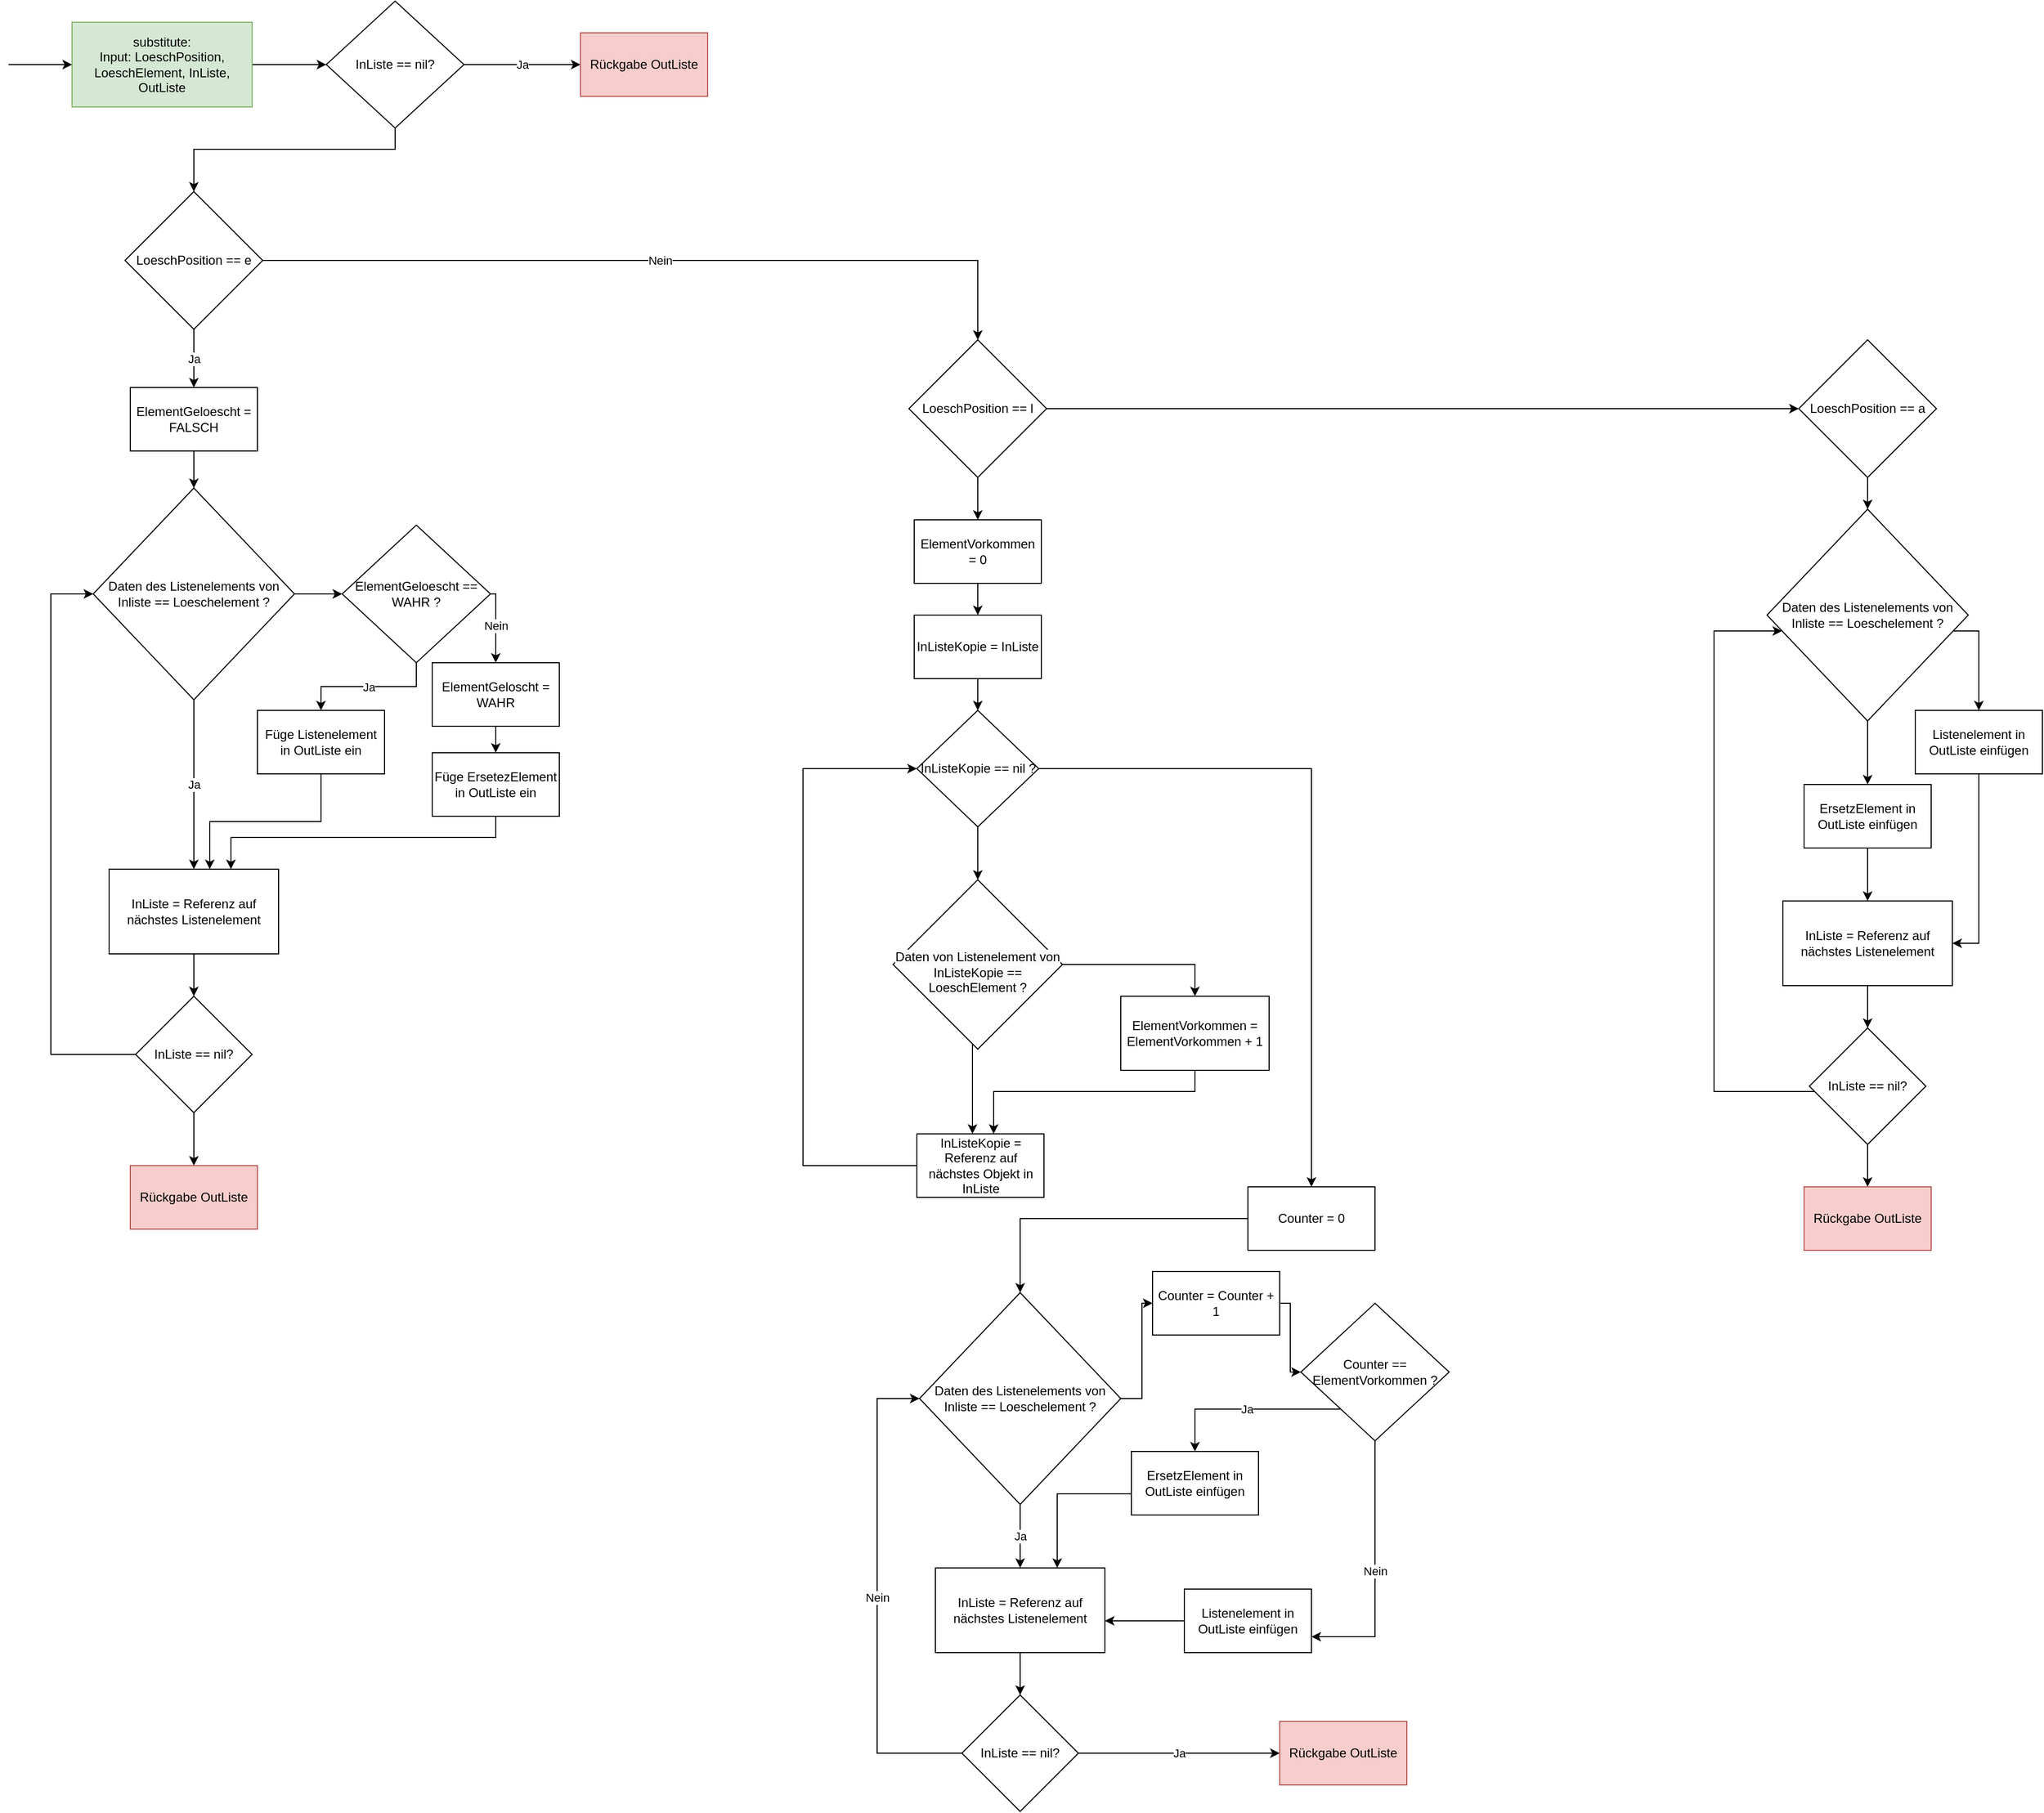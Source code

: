 <mxfile version="12.9.9" type="device"><diagram id="g8RL7WxrB4uIcK53N8m_" name="Page-1"><mxGraphModel dx="2370" dy="1370" grid="1" gridSize="10" guides="1" tooltips="1" connect="1" arrows="1" fold="1" page="1" pageScale="1" pageWidth="850" pageHeight="1100" math="0" shadow="0"><root><mxCell id="0"/><mxCell id="1" parent="0"/><mxCell id="hFMQ_YGCoT5GOy_wJHdj-77" style="edgeStyle=orthogonalEdgeStyle;rounded=0;orthogonalLoop=1;jettySize=auto;html=1;" edge="1" parent="1" source="hFMQ_YGCoT5GOy_wJHdj-78" target="hFMQ_YGCoT5GOy_wJHdj-82"><mxGeometry relative="1" as="geometry"/></mxCell><mxCell id="hFMQ_YGCoT5GOy_wJHdj-78" value="substitute:&lt;br&gt;Input: LoeschPosition, LoeschElement, InListe, OutListe" style="rounded=0;whiteSpace=wrap;html=1;fillColor=#d5e8d4;strokeColor=#82b366;" vertex="1" parent="1"><mxGeometry x="100" y="90" width="170" height="80" as="geometry"/></mxCell><mxCell id="hFMQ_YGCoT5GOy_wJHdj-79" value="" style="endArrow=classic;html=1;entryX=0;entryY=0.5;entryDx=0;entryDy=0;" edge="1" parent="1" target="hFMQ_YGCoT5GOy_wJHdj-78"><mxGeometry width="50" height="50" relative="1" as="geometry"><mxPoint x="40" y="130" as="sourcePoint"/><mxPoint x="620" y="300" as="targetPoint"/></mxGeometry></mxCell><mxCell id="hFMQ_YGCoT5GOy_wJHdj-80" value="Ja" style="edgeStyle=orthogonalEdgeStyle;rounded=0;orthogonalLoop=1;jettySize=auto;html=1;" edge="1" parent="1" source="hFMQ_YGCoT5GOy_wJHdj-82" target="hFMQ_YGCoT5GOy_wJHdj-83"><mxGeometry relative="1" as="geometry"/></mxCell><mxCell id="hFMQ_YGCoT5GOy_wJHdj-81" style="edgeStyle=orthogonalEdgeStyle;rounded=0;orthogonalLoop=1;jettySize=auto;html=1;" edge="1" parent="1" source="hFMQ_YGCoT5GOy_wJHdj-82" target="hFMQ_YGCoT5GOy_wJHdj-86"><mxGeometry relative="1" as="geometry"><mxPoint x="405" y="230" as="targetPoint"/><Array as="points"><mxPoint x="405" y="210"/><mxPoint x="215" y="210"/></Array></mxGeometry></mxCell><mxCell id="hFMQ_YGCoT5GOy_wJHdj-82" value="InListe == nil?" style="rhombus;whiteSpace=wrap;html=1;" vertex="1" parent="1"><mxGeometry x="340" y="70" width="130" height="120" as="geometry"/></mxCell><mxCell id="hFMQ_YGCoT5GOy_wJHdj-83" value="Rückgabe OutListe" style="rounded=0;whiteSpace=wrap;html=1;fillColor=#f8cecc;strokeColor=#b85450;" vertex="1" parent="1"><mxGeometry x="580" y="100" width="120" height="60" as="geometry"/></mxCell><mxCell id="hFMQ_YGCoT5GOy_wJHdj-84" value="Nein" style="edgeStyle=orthogonalEdgeStyle;rounded=0;orthogonalLoop=1;jettySize=auto;html=1;" edge="1" parent="1" source="hFMQ_YGCoT5GOy_wJHdj-86" target="hFMQ_YGCoT5GOy_wJHdj-89"><mxGeometry relative="1" as="geometry"/></mxCell><mxCell id="hFMQ_YGCoT5GOy_wJHdj-85" value="Ja" style="edgeStyle=orthogonalEdgeStyle;rounded=0;orthogonalLoop=1;jettySize=auto;html=1;" edge="1" parent="1" source="hFMQ_YGCoT5GOy_wJHdj-86" target="hFMQ_YGCoT5GOy_wJHdj-96"><mxGeometry relative="1" as="geometry"/></mxCell><mxCell id="hFMQ_YGCoT5GOy_wJHdj-86" value="LoeschPosition == e" style="rhombus;whiteSpace=wrap;html=1;" vertex="1" parent="1"><mxGeometry x="150" y="250" width="130" height="130" as="geometry"/></mxCell><mxCell id="hFMQ_YGCoT5GOy_wJHdj-87" style="edgeStyle=orthogonalEdgeStyle;rounded=0;orthogonalLoop=1;jettySize=auto;html=1;" edge="1" parent="1" source="hFMQ_YGCoT5GOy_wJHdj-89" target="hFMQ_YGCoT5GOy_wJHdj-91"><mxGeometry relative="1" as="geometry"><Array as="points"><mxPoint x="1400" y="455"/><mxPoint x="1400" y="455"/></Array></mxGeometry></mxCell><mxCell id="hFMQ_YGCoT5GOy_wJHdj-88" style="edgeStyle=orthogonalEdgeStyle;rounded=0;orthogonalLoop=1;jettySize=auto;html=1;" edge="1" parent="1" source="hFMQ_YGCoT5GOy_wJHdj-89" target="hFMQ_YGCoT5GOy_wJHdj-112"><mxGeometry relative="1" as="geometry"/></mxCell><mxCell id="hFMQ_YGCoT5GOy_wJHdj-89" value="LoeschPosition == l" style="rhombus;whiteSpace=wrap;html=1;" vertex="1" parent="1"><mxGeometry x="890" y="390" width="130" height="130" as="geometry"/></mxCell><mxCell id="hFMQ_YGCoT5GOy_wJHdj-90" style="edgeStyle=orthogonalEdgeStyle;rounded=0;orthogonalLoop=1;jettySize=auto;html=1;" edge="1" parent="1" source="hFMQ_YGCoT5GOy_wJHdj-91" target="hFMQ_YGCoT5GOy_wJHdj-145"><mxGeometry relative="1" as="geometry"/></mxCell><mxCell id="hFMQ_YGCoT5GOy_wJHdj-91" value="LoeschPosition == a" style="rhombus;whiteSpace=wrap;html=1;" vertex="1" parent="1"><mxGeometry x="1730" y="390" width="130" height="130" as="geometry"/></mxCell><mxCell id="hFMQ_YGCoT5GOy_wJHdj-92" style="edgeStyle=orthogonalEdgeStyle;rounded=0;orthogonalLoop=1;jettySize=auto;html=1;" edge="1" parent="1" source="hFMQ_YGCoT5GOy_wJHdj-94" target="hFMQ_YGCoT5GOy_wJHdj-99"><mxGeometry relative="1" as="geometry"><mxPoint x="-100" y="630" as="targetPoint"/><Array as="points"><mxPoint x="80" y="1065"/><mxPoint x="80" y="630"/></Array></mxGeometry></mxCell><mxCell id="hFMQ_YGCoT5GOy_wJHdj-93" style="edgeStyle=orthogonalEdgeStyle;rounded=0;orthogonalLoop=1;jettySize=auto;html=1;entryX=0.5;entryY=0;entryDx=0;entryDy=0;" edge="1" parent="1" source="hFMQ_YGCoT5GOy_wJHdj-94" target="hFMQ_YGCoT5GOy_wJHdj-107"><mxGeometry relative="1" as="geometry"/></mxCell><mxCell id="hFMQ_YGCoT5GOy_wJHdj-94" value="InListe == nil?" style="rhombus;whiteSpace=wrap;html=1;" vertex="1" parent="1"><mxGeometry x="160" y="1010" width="110" height="110" as="geometry"/></mxCell><mxCell id="hFMQ_YGCoT5GOy_wJHdj-95" style="edgeStyle=orthogonalEdgeStyle;rounded=0;orthogonalLoop=1;jettySize=auto;html=1;" edge="1" parent="1" source="hFMQ_YGCoT5GOy_wJHdj-96" target="hFMQ_YGCoT5GOy_wJHdj-99"><mxGeometry relative="1" as="geometry"/></mxCell><mxCell id="hFMQ_YGCoT5GOy_wJHdj-96" value="ElementGeloescht = FALSCH" style="rounded=0;whiteSpace=wrap;html=1;" vertex="1" parent="1"><mxGeometry x="155" y="435" width="120" height="60" as="geometry"/></mxCell><mxCell id="hFMQ_YGCoT5GOy_wJHdj-97" value="Ja" style="edgeStyle=orthogonalEdgeStyle;rounded=0;orthogonalLoop=1;jettySize=auto;html=1;" edge="1" parent="1" source="hFMQ_YGCoT5GOy_wJHdj-99" target="hFMQ_YGCoT5GOy_wJHdj-101"><mxGeometry relative="1" as="geometry"/></mxCell><mxCell id="hFMQ_YGCoT5GOy_wJHdj-98" style="edgeStyle=orthogonalEdgeStyle;rounded=0;orthogonalLoop=1;jettySize=auto;html=1;" edge="1" parent="1" source="hFMQ_YGCoT5GOy_wJHdj-99" target="hFMQ_YGCoT5GOy_wJHdj-104"><mxGeometry relative="1" as="geometry"/></mxCell><mxCell id="hFMQ_YGCoT5GOy_wJHdj-99" value="&lt;span&gt;Daten des Listenelements von Inliste == Loeschelement ?&lt;/span&gt;" style="rhombus;whiteSpace=wrap;html=1;" vertex="1" parent="1"><mxGeometry x="120" y="530" width="190" height="200" as="geometry"/></mxCell><mxCell id="hFMQ_YGCoT5GOy_wJHdj-100" style="edgeStyle=orthogonalEdgeStyle;rounded=0;orthogonalLoop=1;jettySize=auto;html=1;" edge="1" parent="1" source="hFMQ_YGCoT5GOy_wJHdj-101" target="hFMQ_YGCoT5GOy_wJHdj-94"><mxGeometry relative="1" as="geometry"/></mxCell><mxCell id="hFMQ_YGCoT5GOy_wJHdj-101" value="InListe = Referenz auf nächstes Listenelement" style="rounded=0;whiteSpace=wrap;html=1;" vertex="1" parent="1"><mxGeometry x="135" y="890" width="160" height="80" as="geometry"/></mxCell><mxCell id="hFMQ_YGCoT5GOy_wJHdj-103" value="Ja" style="edgeStyle=orthogonalEdgeStyle;rounded=0;orthogonalLoop=1;jettySize=auto;html=1;" edge="1" parent="1" source="hFMQ_YGCoT5GOy_wJHdj-104" target="hFMQ_YGCoT5GOy_wJHdj-152"><mxGeometry relative="1" as="geometry"/></mxCell><mxCell id="hFMQ_YGCoT5GOy_wJHdj-153" value="Nein" style="edgeStyle=orthogonalEdgeStyle;rounded=0;orthogonalLoop=1;jettySize=auto;html=1;" edge="1" parent="1" source="hFMQ_YGCoT5GOy_wJHdj-104" target="hFMQ_YGCoT5GOy_wJHdj-106"><mxGeometry relative="1" as="geometry"><Array as="points"><mxPoint x="500" y="630"/></Array></mxGeometry></mxCell><mxCell id="hFMQ_YGCoT5GOy_wJHdj-104" value="ElementGeloescht == WAHR ?" style="rhombus;whiteSpace=wrap;html=1;" vertex="1" parent="1"><mxGeometry x="355" y="565" width="140" height="130" as="geometry"/></mxCell><mxCell id="hFMQ_YGCoT5GOy_wJHdj-155" style="edgeStyle=orthogonalEdgeStyle;rounded=0;orthogonalLoop=1;jettySize=auto;html=1;" edge="1" parent="1" source="hFMQ_YGCoT5GOy_wJHdj-106" target="hFMQ_YGCoT5GOy_wJHdj-154"><mxGeometry relative="1" as="geometry"/></mxCell><mxCell id="hFMQ_YGCoT5GOy_wJHdj-106" value="ElementGeloscht = WAHR" style="rounded=0;whiteSpace=wrap;html=1;" vertex="1" parent="1"><mxGeometry x="440" y="695" width="120" height="60" as="geometry"/></mxCell><mxCell id="hFMQ_YGCoT5GOy_wJHdj-107" value="Rückgabe OutListe" style="rounded=0;whiteSpace=wrap;html=1;fillColor=#f8cecc;strokeColor=#b85450;" vertex="1" parent="1"><mxGeometry x="155" y="1170" width="120" height="60" as="geometry"/></mxCell><mxCell id="hFMQ_YGCoT5GOy_wJHdj-108" value="Ja" style="edgeStyle=orthogonalEdgeStyle;rounded=0;orthogonalLoop=1;jettySize=auto;html=1;" edge="1" parent="1" source="hFMQ_YGCoT5GOy_wJHdj-110" target="hFMQ_YGCoT5GOy_wJHdj-123"><mxGeometry relative="1" as="geometry"/></mxCell><mxCell id="hFMQ_YGCoT5GOy_wJHdj-109" value="Nein" style="edgeStyle=orthogonalEdgeStyle;rounded=0;orthogonalLoop=1;jettySize=auto;html=1;" edge="1" parent="1" source="hFMQ_YGCoT5GOy_wJHdj-110" target="hFMQ_YGCoT5GOy_wJHdj-115"><mxGeometry relative="1" as="geometry"><mxPoint x="680" y="1390" as="targetPoint"/><Array as="points"><mxPoint x="1005" y="1725"/><mxPoint x="860" y="1725"/><mxPoint x="860" y="1390"/></Array></mxGeometry></mxCell><mxCell id="hFMQ_YGCoT5GOy_wJHdj-110" value="InListe == nil?" style="rhombus;whiteSpace=wrap;html=1;" vertex="1" parent="1"><mxGeometry x="940" y="1670" width="110" height="110" as="geometry"/></mxCell><mxCell id="hFMQ_YGCoT5GOy_wJHdj-111" style="edgeStyle=orthogonalEdgeStyle;rounded=0;orthogonalLoop=1;jettySize=auto;html=1;" edge="1" parent="1" source="hFMQ_YGCoT5GOy_wJHdj-112" target="hFMQ_YGCoT5GOy_wJHdj-135"><mxGeometry relative="1" as="geometry"/></mxCell><mxCell id="hFMQ_YGCoT5GOy_wJHdj-112" value="ElementVorkommen = 0" style="rounded=0;whiteSpace=wrap;html=1;" vertex="1" parent="1"><mxGeometry x="895" y="560" width="120" height="60" as="geometry"/></mxCell><mxCell id="hFMQ_YGCoT5GOy_wJHdj-113" value="Ja" style="edgeStyle=orthogonalEdgeStyle;rounded=0;orthogonalLoop=1;jettySize=auto;html=1;" edge="1" parent="1" source="hFMQ_YGCoT5GOy_wJHdj-115" target="hFMQ_YGCoT5GOy_wJHdj-119"><mxGeometry relative="1" as="geometry"/></mxCell><mxCell id="hFMQ_YGCoT5GOy_wJHdj-114" style="edgeStyle=orthogonalEdgeStyle;rounded=0;orthogonalLoop=1;jettySize=auto;html=1;" edge="1" parent="1" source="hFMQ_YGCoT5GOy_wJHdj-115" target="hFMQ_YGCoT5GOy_wJHdj-139"><mxGeometry relative="1" as="geometry"/></mxCell><mxCell id="hFMQ_YGCoT5GOy_wJHdj-115" value="&lt;span&gt;Daten des Listenelements von Inliste == Loeschelement ?&lt;/span&gt;" style="rhombus;whiteSpace=wrap;html=1;" vertex="1" parent="1"><mxGeometry x="900" y="1290" width="190" height="200" as="geometry"/></mxCell><mxCell id="hFMQ_YGCoT5GOy_wJHdj-116" style="edgeStyle=orthogonalEdgeStyle;rounded=0;orthogonalLoop=1;jettySize=auto;html=1;" edge="1" parent="1" source="hFMQ_YGCoT5GOy_wJHdj-117" target="hFMQ_YGCoT5GOy_wJHdj-119"><mxGeometry relative="1" as="geometry"><Array as="points"><mxPoint x="1210" y="1610"/></Array></mxGeometry></mxCell><mxCell id="hFMQ_YGCoT5GOy_wJHdj-117" value="Listenelement in OutListe einfügen" style="rounded=0;whiteSpace=wrap;html=1;" vertex="1" parent="1"><mxGeometry x="1150" y="1570" width="120" height="60" as="geometry"/></mxCell><mxCell id="hFMQ_YGCoT5GOy_wJHdj-118" style="edgeStyle=orthogonalEdgeStyle;rounded=0;orthogonalLoop=1;jettySize=auto;html=1;" edge="1" parent="1" source="hFMQ_YGCoT5GOy_wJHdj-119" target="hFMQ_YGCoT5GOy_wJHdj-110"><mxGeometry relative="1" as="geometry"/></mxCell><mxCell id="hFMQ_YGCoT5GOy_wJHdj-119" value="InListe = Referenz auf nächstes Listenelement" style="rounded=0;whiteSpace=wrap;html=1;" vertex="1" parent="1"><mxGeometry x="915" y="1550" width="160" height="80" as="geometry"/></mxCell><mxCell id="hFMQ_YGCoT5GOy_wJHdj-121" value="Nein" style="edgeStyle=orthogonalEdgeStyle;rounded=0;orthogonalLoop=1;jettySize=auto;html=1;entryX=1;entryY=0.75;entryDx=0;entryDy=0;" edge="1" parent="1" source="hFMQ_YGCoT5GOy_wJHdj-122" target="hFMQ_YGCoT5GOy_wJHdj-117"><mxGeometry relative="1" as="geometry"><Array as="points"><mxPoint x="1330" y="1615"/></Array></mxGeometry></mxCell><mxCell id="hFMQ_YGCoT5GOy_wJHdj-158" value="Ja" style="edgeStyle=orthogonalEdgeStyle;rounded=0;orthogonalLoop=1;jettySize=auto;html=1;" edge="1" parent="1" source="hFMQ_YGCoT5GOy_wJHdj-122" target="hFMQ_YGCoT5GOy_wJHdj-157"><mxGeometry relative="1" as="geometry"><Array as="points"><mxPoint x="1160" y="1400"/></Array></mxGeometry></mxCell><mxCell id="hFMQ_YGCoT5GOy_wJHdj-122" value="Counter == ElementVorkommen ?" style="rhombus;whiteSpace=wrap;html=1;" vertex="1" parent="1"><mxGeometry x="1260" y="1300" width="140" height="130" as="geometry"/></mxCell><mxCell id="hFMQ_YGCoT5GOy_wJHdj-123" value="Rückgabe OutListe" style="rounded=0;whiteSpace=wrap;html=1;fillColor=#f8cecc;strokeColor=#b85450;" vertex="1" parent="1"><mxGeometry x="1240" y="1695" width="120" height="60" as="geometry"/></mxCell><mxCell id="hFMQ_YGCoT5GOy_wJHdj-124" style="edgeStyle=orthogonalEdgeStyle;rounded=0;orthogonalLoop=1;jettySize=auto;html=1;" edge="1" parent="1" source="hFMQ_YGCoT5GOy_wJHdj-126" target="hFMQ_YGCoT5GOy_wJHdj-131"><mxGeometry relative="1" as="geometry"/></mxCell><mxCell id="hFMQ_YGCoT5GOy_wJHdj-125" style="edgeStyle=orthogonalEdgeStyle;rounded=0;orthogonalLoop=1;jettySize=auto;html=1;" edge="1" parent="1" source="hFMQ_YGCoT5GOy_wJHdj-126" target="hFMQ_YGCoT5GOy_wJHdj-137"><mxGeometry relative="1" as="geometry"><mxPoint x="1110" y="1250" as="targetPoint"/><Array as="points"><mxPoint x="1270" y="795"/></Array></mxGeometry></mxCell><mxCell id="hFMQ_YGCoT5GOy_wJHdj-126" value="InListeKopie == nil ?" style="rhombus;whiteSpace=wrap;html=1;" vertex="1" parent="1"><mxGeometry x="897.5" y="740" width="115" height="110" as="geometry"/></mxCell><mxCell id="hFMQ_YGCoT5GOy_wJHdj-127" style="edgeStyle=orthogonalEdgeStyle;rounded=0;orthogonalLoop=1;jettySize=auto;html=1;" edge="1" parent="1" source="hFMQ_YGCoT5GOy_wJHdj-128" target="hFMQ_YGCoT5GOy_wJHdj-133"><mxGeometry relative="1" as="geometry"><Array as="points"><mxPoint x="1160" y="1100"/><mxPoint x="970" y="1100"/></Array></mxGeometry></mxCell><mxCell id="hFMQ_YGCoT5GOy_wJHdj-128" value="ElementVorkommen = ElementVorkommen + 1" style="rounded=0;whiteSpace=wrap;html=1;" vertex="1" parent="1"><mxGeometry x="1090" y="1010" width="140" height="70" as="geometry"/></mxCell><mxCell id="hFMQ_YGCoT5GOy_wJHdj-129" style="edgeStyle=orthogonalEdgeStyle;rounded=0;orthogonalLoop=1;jettySize=auto;html=1;" edge="1" parent="1" source="hFMQ_YGCoT5GOy_wJHdj-131" target="hFMQ_YGCoT5GOy_wJHdj-128"><mxGeometry relative="1" as="geometry"><Array as="points"><mxPoint x="1160" y="980"/></Array></mxGeometry></mxCell><mxCell id="hFMQ_YGCoT5GOy_wJHdj-130" style="edgeStyle=orthogonalEdgeStyle;rounded=0;orthogonalLoop=1;jettySize=auto;html=1;" edge="1" parent="1" source="hFMQ_YGCoT5GOy_wJHdj-131" target="hFMQ_YGCoT5GOy_wJHdj-133"><mxGeometry relative="1" as="geometry"><Array as="points"><mxPoint x="950" y="1080"/><mxPoint x="950" y="1080"/></Array></mxGeometry></mxCell><mxCell id="hFMQ_YGCoT5GOy_wJHdj-131" value="&lt;div&gt;&lt;br&gt;&lt;br&gt;&lt;span style=&quot;color: rgb(0 , 0 , 0) ; font-family: &amp;#34;helvetica&amp;#34; ; font-size: 12px ; font-style: normal ; font-weight: 400 ; letter-spacing: normal ; text-align: center ; text-indent: 0px ; text-transform: none ; word-spacing: 0px ; background-color: rgb(248 , 249 , 250) ; float: none ; display: inline&quot;&gt;Daten von Listenelement von InListeKopie == LoeschElement ?&lt;/span&gt;&lt;br&gt;&lt;br&gt;&lt;/div&gt;" style="rhombus;whiteSpace=wrap;html=1;" vertex="1" parent="1"><mxGeometry x="875" y="900" width="160" height="160" as="geometry"/></mxCell><mxCell id="hFMQ_YGCoT5GOy_wJHdj-132" style="edgeStyle=orthogonalEdgeStyle;rounded=0;orthogonalLoop=1;jettySize=auto;html=1;entryX=0;entryY=0.5;entryDx=0;entryDy=0;" edge="1" parent="1" source="hFMQ_YGCoT5GOy_wJHdj-133" target="hFMQ_YGCoT5GOy_wJHdj-126"><mxGeometry relative="1" as="geometry"><Array as="points"><mxPoint x="790" y="1170"/><mxPoint x="790" y="795"/></Array></mxGeometry></mxCell><mxCell id="hFMQ_YGCoT5GOy_wJHdj-133" value="InListeKopie = Referenz auf nächstes Objekt in InListe" style="rounded=0;whiteSpace=wrap;html=1;" vertex="1" parent="1"><mxGeometry x="897.5" y="1140" width="120" height="60" as="geometry"/></mxCell><mxCell id="hFMQ_YGCoT5GOy_wJHdj-134" style="edgeStyle=orthogonalEdgeStyle;rounded=0;orthogonalLoop=1;jettySize=auto;html=1;" edge="1" parent="1" source="hFMQ_YGCoT5GOy_wJHdj-135" target="hFMQ_YGCoT5GOy_wJHdj-126"><mxGeometry relative="1" as="geometry"/></mxCell><mxCell id="hFMQ_YGCoT5GOy_wJHdj-135" value="InListeKopie = InListe" style="rounded=0;whiteSpace=wrap;html=1;" vertex="1" parent="1"><mxGeometry x="895" y="650" width="120" height="60" as="geometry"/></mxCell><mxCell id="hFMQ_YGCoT5GOy_wJHdj-136" style="edgeStyle=orthogonalEdgeStyle;rounded=0;orthogonalLoop=1;jettySize=auto;html=1;" edge="1" parent="1" source="hFMQ_YGCoT5GOy_wJHdj-137" target="hFMQ_YGCoT5GOy_wJHdj-115"><mxGeometry relative="1" as="geometry"/></mxCell><mxCell id="hFMQ_YGCoT5GOy_wJHdj-137" value="Counter = 0" style="rounded=0;whiteSpace=wrap;html=1;" vertex="1" parent="1"><mxGeometry x="1210" y="1190" width="120" height="60" as="geometry"/></mxCell><mxCell id="hFMQ_YGCoT5GOy_wJHdj-138" style="edgeStyle=orthogonalEdgeStyle;rounded=0;orthogonalLoop=1;jettySize=auto;html=1;" edge="1" parent="1" source="hFMQ_YGCoT5GOy_wJHdj-139" target="hFMQ_YGCoT5GOy_wJHdj-122"><mxGeometry relative="1" as="geometry"><Array as="points"><mxPoint x="1250" y="1300"/><mxPoint x="1250" y="1365"/></Array></mxGeometry></mxCell><mxCell id="hFMQ_YGCoT5GOy_wJHdj-139" value="Counter = Counter + 1" style="rounded=0;whiteSpace=wrap;html=1;" vertex="1" parent="1"><mxGeometry x="1120" y="1270" width="120" height="60" as="geometry"/></mxCell><mxCell id="hFMQ_YGCoT5GOy_wJHdj-140" style="edgeStyle=orthogonalEdgeStyle;rounded=0;orthogonalLoop=1;jettySize=auto;html=1;" edge="1" parent="1" source="hFMQ_YGCoT5GOy_wJHdj-142" target="hFMQ_YGCoT5GOy_wJHdj-145"><mxGeometry relative="1" as="geometry"><mxPoint x="1470" y="665" as="targetPoint"/><Array as="points"><mxPoint x="1650" y="1100"/><mxPoint x="1650" y="665"/></Array></mxGeometry></mxCell><mxCell id="hFMQ_YGCoT5GOy_wJHdj-141" style="edgeStyle=orthogonalEdgeStyle;rounded=0;orthogonalLoop=1;jettySize=auto;html=1;entryX=0.5;entryY=0;entryDx=0;entryDy=0;" edge="1" parent="1" source="hFMQ_YGCoT5GOy_wJHdj-142" target="hFMQ_YGCoT5GOy_wJHdj-150"><mxGeometry relative="1" as="geometry"/></mxCell><mxCell id="hFMQ_YGCoT5GOy_wJHdj-142" value="InListe == nil?" style="rhombus;whiteSpace=wrap;html=1;" vertex="1" parent="1"><mxGeometry x="1740" y="1040" width="110" height="110" as="geometry"/></mxCell><mxCell id="hFMQ_YGCoT5GOy_wJHdj-144" style="edgeStyle=orthogonalEdgeStyle;rounded=0;orthogonalLoop=1;jettySize=auto;html=1;" edge="1" parent="1" source="hFMQ_YGCoT5GOy_wJHdj-145" target="hFMQ_YGCoT5GOy_wJHdj-147"><mxGeometry relative="1" as="geometry"><mxPoint x="1925" y="665" as="targetPoint"/><Array as="points"><mxPoint x="1900" y="665"/></Array></mxGeometry></mxCell><mxCell id="hFMQ_YGCoT5GOy_wJHdj-161" style="edgeStyle=orthogonalEdgeStyle;rounded=0;orthogonalLoop=1;jettySize=auto;html=1;" edge="1" parent="1" source="hFMQ_YGCoT5GOy_wJHdj-145" target="hFMQ_YGCoT5GOy_wJHdj-160"><mxGeometry relative="1" as="geometry"/></mxCell><mxCell id="hFMQ_YGCoT5GOy_wJHdj-145" value="&lt;span&gt;Daten des Listenelements von Inliste == Loeschelement ?&lt;/span&gt;" style="rhombus;whiteSpace=wrap;html=1;" vertex="1" parent="1"><mxGeometry x="1700" y="550" width="190" height="200" as="geometry"/></mxCell><mxCell id="hFMQ_YGCoT5GOy_wJHdj-146" style="edgeStyle=orthogonalEdgeStyle;rounded=0;orthogonalLoop=1;jettySize=auto;html=1;entryX=1;entryY=0.5;entryDx=0;entryDy=0;" edge="1" parent="1" source="hFMQ_YGCoT5GOy_wJHdj-147" target="hFMQ_YGCoT5GOy_wJHdj-149"><mxGeometry relative="1" as="geometry"/></mxCell><mxCell id="hFMQ_YGCoT5GOy_wJHdj-147" value="Listenelement in OutListe einfügen" style="rounded=0;whiteSpace=wrap;html=1;" vertex="1" parent="1"><mxGeometry x="1840" y="740" width="120" height="60" as="geometry"/></mxCell><mxCell id="hFMQ_YGCoT5GOy_wJHdj-148" style="edgeStyle=orthogonalEdgeStyle;rounded=0;orthogonalLoop=1;jettySize=auto;html=1;" edge="1" parent="1" source="hFMQ_YGCoT5GOy_wJHdj-149" target="hFMQ_YGCoT5GOy_wJHdj-142"><mxGeometry relative="1" as="geometry"/></mxCell><mxCell id="hFMQ_YGCoT5GOy_wJHdj-149" value="InListe = Referenz auf nächstes Listenelement" style="rounded=0;whiteSpace=wrap;html=1;" vertex="1" parent="1"><mxGeometry x="1715" y="920" width="160" height="80" as="geometry"/></mxCell><mxCell id="hFMQ_YGCoT5GOy_wJHdj-150" value="Rückgabe OutListe" style="rounded=0;whiteSpace=wrap;html=1;fillColor=#f8cecc;strokeColor=#b85450;" vertex="1" parent="1"><mxGeometry x="1735" y="1190" width="120" height="60" as="geometry"/></mxCell><mxCell id="hFMQ_YGCoT5GOy_wJHdj-151" style="edgeStyle=orthogonalEdgeStyle;rounded=0;orthogonalLoop=1;jettySize=auto;html=1;" edge="1" parent="1" source="hFMQ_YGCoT5GOy_wJHdj-152" target="hFMQ_YGCoT5GOy_wJHdj-101"><mxGeometry relative="1" as="geometry"><mxPoint x="230" y="860" as="targetPoint"/><Array as="points"><mxPoint x="335" y="845"/><mxPoint x="230" y="845"/></Array></mxGeometry></mxCell><mxCell id="hFMQ_YGCoT5GOy_wJHdj-152" value="Füge Listenelement in OutListe ein" style="rounded=0;whiteSpace=wrap;html=1;" vertex="1" parent="1"><mxGeometry x="275" y="740" width="120" height="60" as="geometry"/></mxCell><mxCell id="hFMQ_YGCoT5GOy_wJHdj-156" style="edgeStyle=orthogonalEdgeStyle;rounded=0;orthogonalLoop=1;jettySize=auto;html=1;" edge="1" parent="1" source="hFMQ_YGCoT5GOy_wJHdj-154" target="hFMQ_YGCoT5GOy_wJHdj-101"><mxGeometry relative="1" as="geometry"><Array as="points"><mxPoint x="500" y="860"/><mxPoint x="250" y="860"/></Array></mxGeometry></mxCell><mxCell id="hFMQ_YGCoT5GOy_wJHdj-154" value="Füge ErsetezElement in OutListe ein" style="rounded=0;whiteSpace=wrap;html=1;" vertex="1" parent="1"><mxGeometry x="440" y="780" width="120" height="60" as="geometry"/></mxCell><mxCell id="hFMQ_YGCoT5GOy_wJHdj-159" style="edgeStyle=orthogonalEdgeStyle;rounded=0;orthogonalLoop=1;jettySize=auto;html=1;" edge="1" parent="1" source="hFMQ_YGCoT5GOy_wJHdj-157" target="hFMQ_YGCoT5GOy_wJHdj-119"><mxGeometry relative="1" as="geometry"><Array as="points"><mxPoint x="1030" y="1480"/></Array></mxGeometry></mxCell><mxCell id="hFMQ_YGCoT5GOy_wJHdj-157" value="ErsetzElement in OutListe einfügen" style="rounded=0;whiteSpace=wrap;html=1;" vertex="1" parent="1"><mxGeometry x="1100" y="1440" width="120" height="60" as="geometry"/></mxCell><mxCell id="hFMQ_YGCoT5GOy_wJHdj-162" style="edgeStyle=orthogonalEdgeStyle;rounded=0;orthogonalLoop=1;jettySize=auto;html=1;" edge="1" parent="1" source="hFMQ_YGCoT5GOy_wJHdj-160" target="hFMQ_YGCoT5GOy_wJHdj-149"><mxGeometry relative="1" as="geometry"/></mxCell><mxCell id="hFMQ_YGCoT5GOy_wJHdj-160" value="ErsetzElement in OutListe einfügen" style="rounded=0;whiteSpace=wrap;html=1;" vertex="1" parent="1"><mxGeometry x="1735" y="810" width="120" height="60" as="geometry"/></mxCell></root></mxGraphModel></diagram></mxfile>